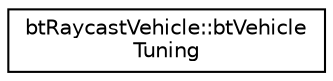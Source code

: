 digraph "Graphical Class Hierarchy"
{
  edge [fontname="Helvetica",fontsize="10",labelfontname="Helvetica",labelfontsize="10"];
  node [fontname="Helvetica",fontsize="10",shape=record];
  rankdir="LR";
  Node1 [label="btRaycastVehicle::btVehicle\lTuning",height=0.2,width=0.4,color="black", fillcolor="white", style="filled",URL="$classbt_raycast_vehicle_1_1bt_vehicle_tuning.html"];
}
